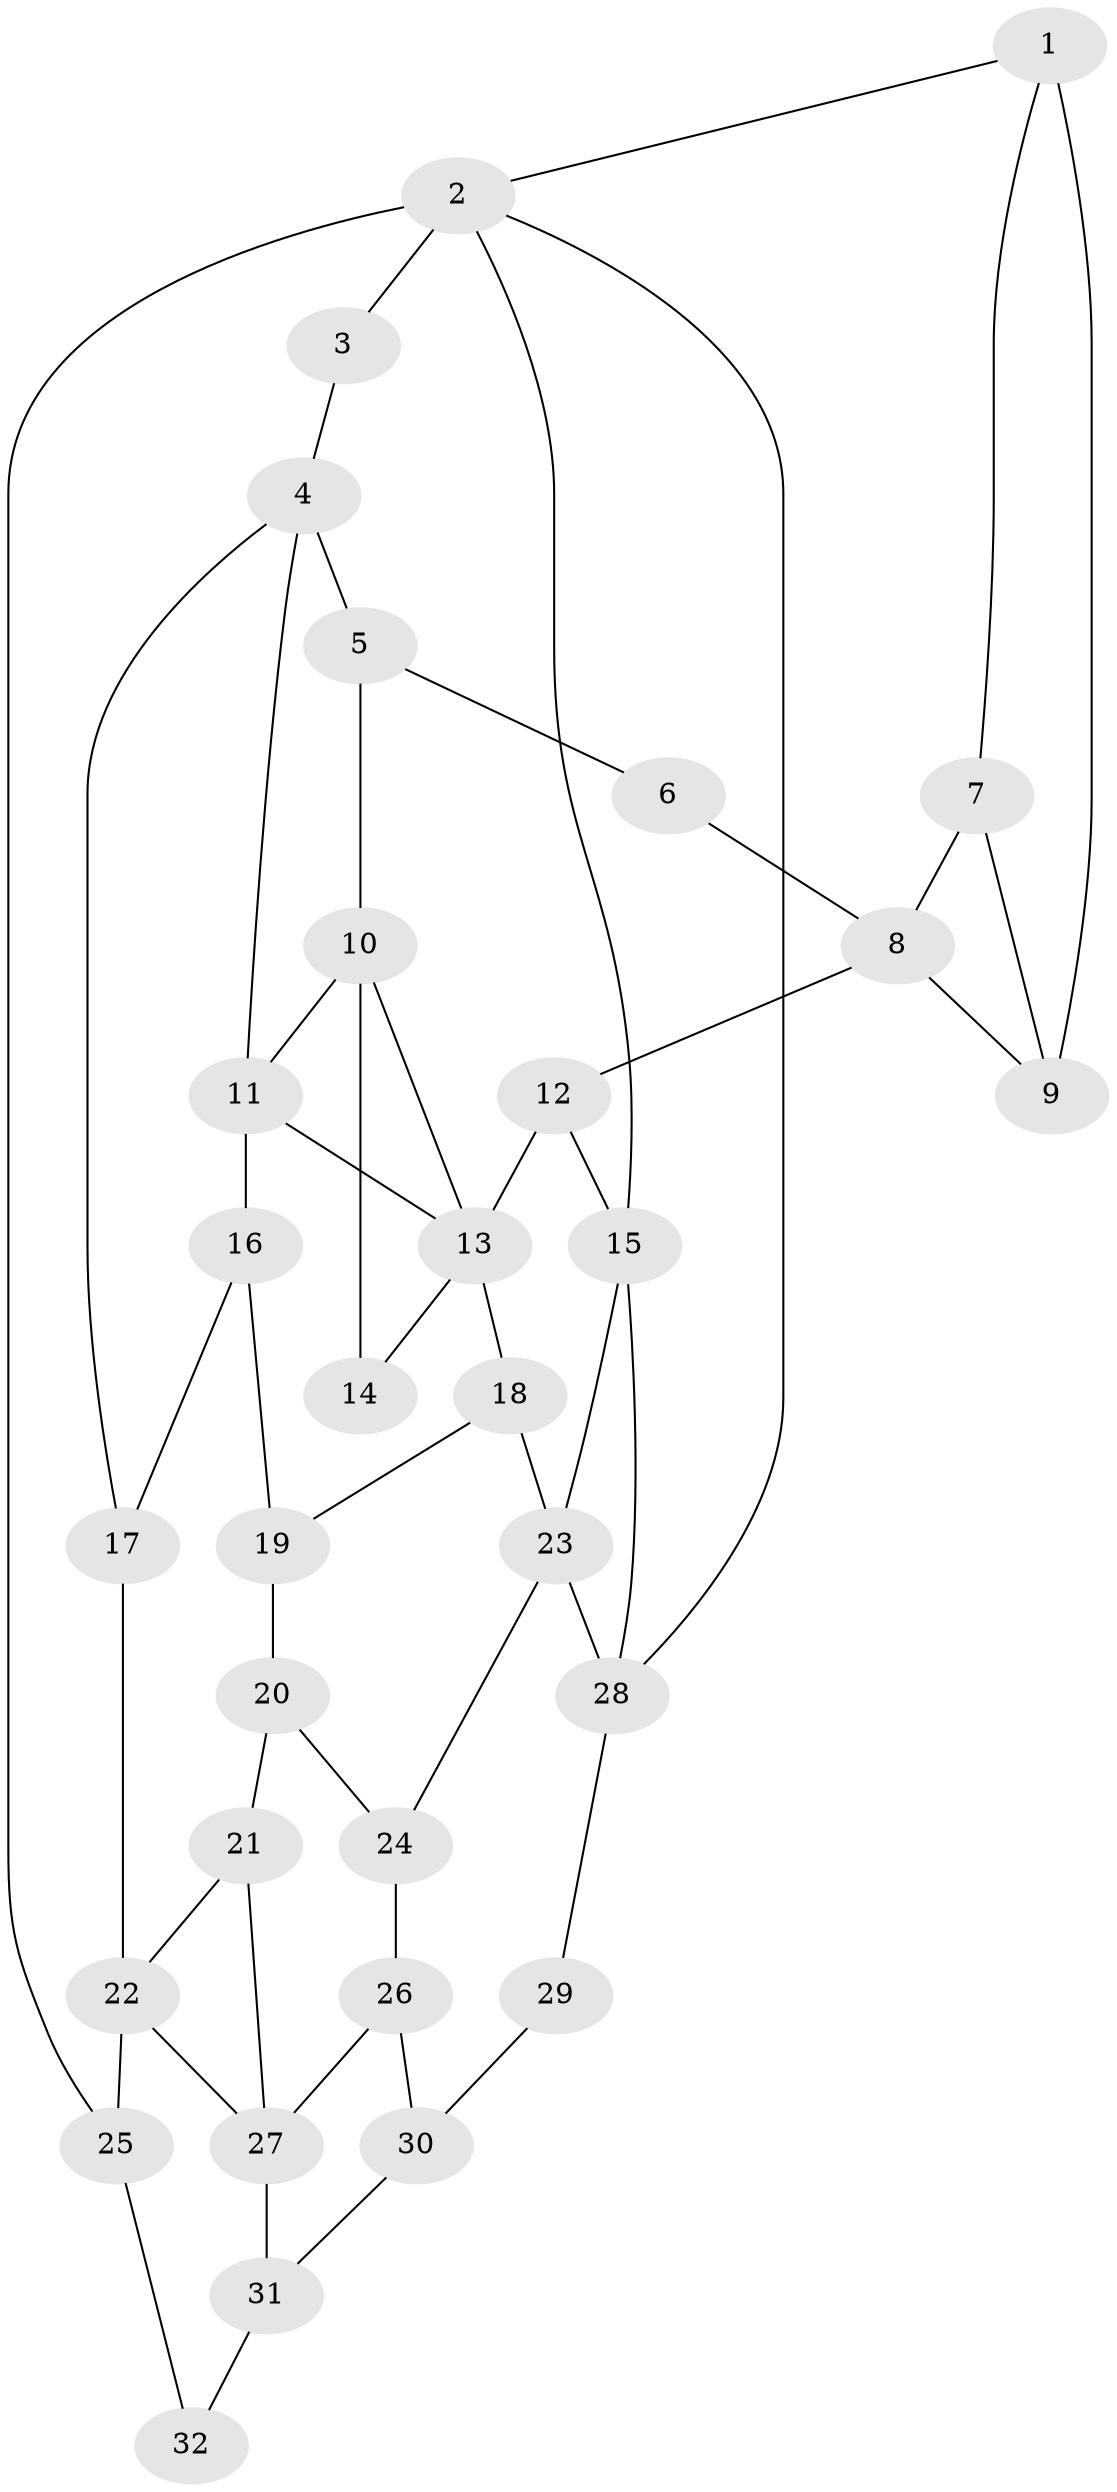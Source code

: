 // original degree distribution, {3: 0.02, 5: 0.54, 6: 0.21, 4: 0.23}
// Generated by graph-tools (version 1.1) at 2025/54/03/04/25 22:54:24]
// undirected, 32 vertices, 52 edges
graph export_dot {
  node [color=gray90,style=filled];
  1;
  2;
  3;
  4;
  5;
  6;
  7;
  8;
  9;
  10;
  11;
  12;
  13;
  14;
  15;
  16;
  17;
  18;
  19;
  20;
  21;
  22;
  23;
  24;
  25;
  26;
  27;
  28;
  29;
  30;
  31;
  32;
  1 -- 2 [weight=1.0];
  1 -- 7 [weight=1.0];
  1 -- 9 [weight=2.0];
  2 -- 3 [weight=2.0];
  2 -- 15 [weight=1.0];
  2 -- 25 [weight=2.0];
  2 -- 28 [weight=2.0];
  3 -- 4 [weight=2.0];
  4 -- 5 [weight=1.0];
  4 -- 11 [weight=1.0];
  4 -- 17 [weight=2.0];
  5 -- 6 [weight=2.0];
  5 -- 10 [weight=2.0];
  6 -- 8 [weight=2.0];
  7 -- 8 [weight=1.0];
  7 -- 9 [weight=1.0];
  8 -- 9 [weight=1.0];
  8 -- 12 [weight=2.0];
  10 -- 11 [weight=1.0];
  10 -- 13 [weight=1.0];
  10 -- 14 [weight=2.0];
  11 -- 13 [weight=1.0];
  11 -- 16 [weight=3.0];
  12 -- 13 [weight=2.0];
  12 -- 15 [weight=2.0];
  13 -- 14 [weight=1.0];
  13 -- 18 [weight=1.0];
  15 -- 23 [weight=1.0];
  15 -- 28 [weight=1.0];
  16 -- 17 [weight=1.0];
  16 -- 19 [weight=2.0];
  17 -- 22 [weight=3.0];
  18 -- 19 [weight=1.0];
  18 -- 23 [weight=1.0];
  19 -- 20 [weight=2.0];
  20 -- 21 [weight=2.0];
  20 -- 24 [weight=2.0];
  21 -- 22 [weight=2.0];
  21 -- 27 [weight=1.0];
  22 -- 25 [weight=2.0];
  22 -- 27 [weight=1.0];
  23 -- 24 [weight=1.0];
  23 -- 28 [weight=1.0];
  24 -- 26 [weight=1.0];
  25 -- 32 [weight=2.0];
  26 -- 27 [weight=1.0];
  26 -- 30 [weight=1.0];
  27 -- 31 [weight=2.0];
  28 -- 29 [weight=2.0];
  29 -- 30 [weight=2.0];
  30 -- 31 [weight=2.0];
  31 -- 32 [weight=2.0];
}
